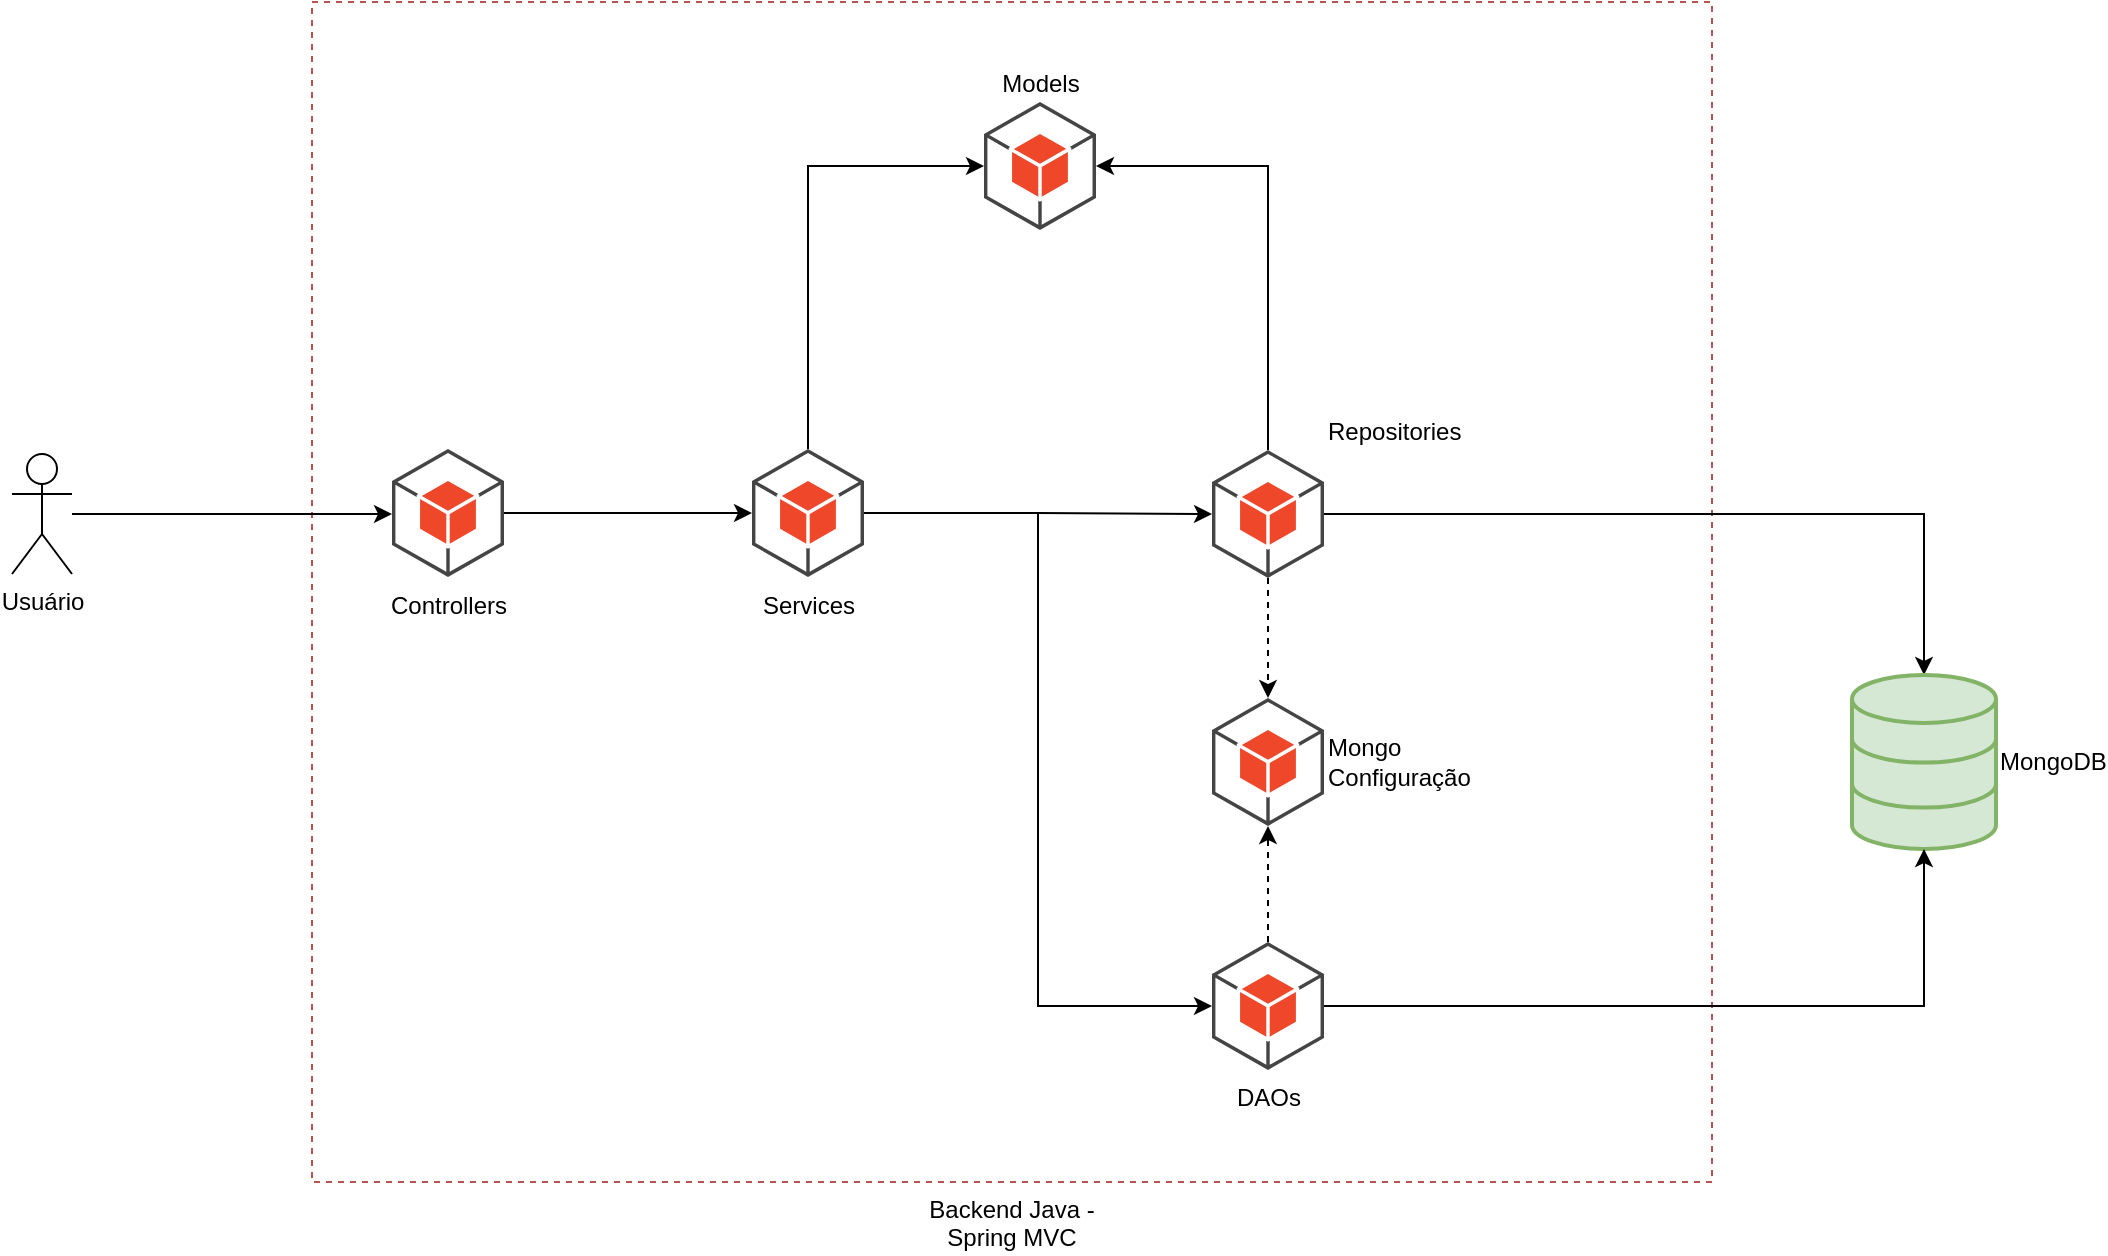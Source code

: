<mxfile version="12.1.7" type="device" pages="1"><diagram id="yz4ZFBFf8xZd88rNljnX" name="Page-1"><mxGraphModel dx="1707" dy="1851" grid="1" gridSize="10" guides="1" tooltips="1" connect="1" arrows="1" fold="1" page="1" pageScale="1" pageWidth="827" pageHeight="1169" math="0" shadow="0"><root><mxCell id="0"/><mxCell id="1" parent="0"/><mxCell id="aONJs0pHH0M0JpPHxZ33-8" value="Backend Java - &lt;br&gt;Spring MVC" style="rounded=0;whiteSpace=wrap;html=1;fillColor=none;dashed=1;imageVerticalAlign=bottom;labelPosition=center;verticalLabelPosition=bottom;align=center;verticalAlign=top;strokeColor=#b85450;" parent="1" vertex="1"><mxGeometry x="200" y="-70" width="700" height="590" as="geometry"/></mxCell><mxCell id="aONJs0pHH0M0JpPHxZ33-9" value="&lt;span style=&quot;text-align: right&quot;&gt;Mongo&amp;nbsp;&lt;/span&gt;&lt;br style=&quot;text-align: right&quot;&gt;&lt;span style=&quot;text-align: right&quot;&gt;Configuração&lt;/span&gt;" style="outlineConnect=0;dashed=0;verticalLabelPosition=middle;verticalAlign=middle;align=left;html=1;shape=mxgraph.aws3.android;fillColor=#EE472A;gradientColor=none;labelPosition=right;" parent="1" vertex="1"><mxGeometry x="650" y="278" width="56" height="64" as="geometry"/></mxCell><mxCell id="Hx1PBRTRQrjSDL0UmzBZ-8" style="edgeStyle=orthogonalEdgeStyle;rounded=0;orthogonalLoop=1;jettySize=auto;html=1;" edge="1" parent="1" source="aONJs0pHH0M0JpPHxZ33-13" target="aONJs0pHH0M0JpPHxZ33-14"><mxGeometry relative="1" as="geometry"/></mxCell><mxCell id="Hx1PBRTRQrjSDL0UmzBZ-16" style="edgeStyle=orthogonalEdgeStyle;rounded=0;orthogonalLoop=1;jettySize=auto;html=1;entryX=0.5;entryY=0;entryDx=0;entryDy=0;entryPerimeter=0;dashed=1;" edge="1" parent="1" source="aONJs0pHH0M0JpPHxZ33-13" target="aONJs0pHH0M0JpPHxZ33-9"><mxGeometry relative="1" as="geometry"/></mxCell><mxCell id="Hx1PBRTRQrjSDL0UmzBZ-19" style="edgeStyle=orthogonalEdgeStyle;rounded=0;orthogonalLoop=1;jettySize=auto;html=1;entryX=1;entryY=0.5;entryDx=0;entryDy=0;entryPerimeter=0;" edge="1" parent="1" source="aONJs0pHH0M0JpPHxZ33-13" target="aONJs0pHH0M0JpPHxZ33-15"><mxGeometry relative="1" as="geometry"><Array as="points"><mxPoint x="678" y="12"/></Array></mxGeometry></mxCell><mxCell id="aONJs0pHH0M0JpPHxZ33-13" value="Repositories" style="outlineConnect=0;dashed=0;verticalLabelPosition=top;verticalAlign=bottom;align=left;html=1;shape=mxgraph.aws3.android;fillColor=#EE472A;gradientColor=none;labelPosition=right;" parent="1" vertex="1"><mxGeometry x="650" y="154" width="56" height="64" as="geometry"/></mxCell><mxCell id="aONJs0pHH0M0JpPHxZ33-14" value="MongoDB&lt;br&gt;" style="html=1;verticalLabelPosition=middle;align=left;labelBackgroundColor=#ffffff;verticalAlign=middle;strokeWidth=2;strokeColor=#82b366;fillColor=#d5e8d4;shadow=0;dashed=0;shape=mxgraph.ios7.icons.data;labelPosition=right;" parent="1" vertex="1"><mxGeometry x="970" y="266.5" width="72" height="87" as="geometry"/></mxCell><mxCell id="aONJs0pHH0M0JpPHxZ33-15" value="&lt;span style=&quot;text-align: left&quot;&gt;Models&lt;/span&gt;" style="outlineConnect=0;dashed=0;verticalLabelPosition=top;verticalAlign=bottom;align=center;html=1;shape=mxgraph.aws3.android;fillColor=#EE472A;gradientColor=none;labelPosition=center;" parent="1" vertex="1"><mxGeometry x="536" y="-20" width="56" height="64" as="geometry"/></mxCell><mxCell id="aONJs0pHH0M0JpPHxZ33-21" style="edgeStyle=orthogonalEdgeStyle;rounded=0;orthogonalLoop=1;jettySize=auto;html=1;" parent="1" source="aONJs0pHH0M0JpPHxZ33-17" target="aONJs0pHH0M0JpPHxZ33-20" edge="1"><mxGeometry relative="1" as="geometry"/></mxCell><mxCell id="aONJs0pHH0M0JpPHxZ33-17" value="Controllers" style="outlineConnect=0;dashed=0;verticalLabelPosition=bottom;verticalAlign=top;align=center;html=1;shape=mxgraph.aws3.android;fillColor=#EE472A;gradientColor=none;" parent="1" vertex="1"><mxGeometry x="240" y="153.5" width="56" height="64" as="geometry"/></mxCell><mxCell id="aONJs0pHH0M0JpPHxZ33-18" style="edgeStyle=orthogonalEdgeStyle;rounded=0;orthogonalLoop=1;jettySize=auto;html=1;" parent="1" source="aONJs0pHH0M0JpPHxZ33-19" target="aONJs0pHH0M0JpPHxZ33-17" edge="1"><mxGeometry relative="1" as="geometry"><Array as="points"><mxPoint x="200" y="186"/><mxPoint x="200" y="186"/></Array></mxGeometry></mxCell><mxCell id="aONJs0pHH0M0JpPHxZ33-19" value="Usuário" style="shape=umlActor;verticalLabelPosition=bottom;labelBackgroundColor=#ffffff;verticalAlign=top;html=1;outlineConnect=0;fillColor=none;" parent="1" vertex="1"><mxGeometry x="50" y="156" width="30" height="60" as="geometry"/></mxCell><mxCell id="aONJs0pHH0M0JpPHxZ33-22" style="edgeStyle=orthogonalEdgeStyle;rounded=0;orthogonalLoop=1;jettySize=auto;html=1;" parent="1" source="aONJs0pHH0M0JpPHxZ33-20" target="aONJs0pHH0M0JpPHxZ33-13" edge="1"><mxGeometry relative="1" as="geometry"/></mxCell><mxCell id="Hx1PBRTRQrjSDL0UmzBZ-4" style="edgeStyle=orthogonalEdgeStyle;rounded=0;orthogonalLoop=1;jettySize=auto;html=1;entryX=0;entryY=0.5;entryDx=0;entryDy=0;entryPerimeter=0;" edge="1" parent="1" source="aONJs0pHH0M0JpPHxZ33-20" target="Hx1PBRTRQrjSDL0UmzBZ-3"><mxGeometry relative="1" as="geometry"/></mxCell><mxCell id="Hx1PBRTRQrjSDL0UmzBZ-18" style="edgeStyle=orthogonalEdgeStyle;rounded=0;orthogonalLoop=1;jettySize=auto;html=1;entryX=0;entryY=0.5;entryDx=0;entryDy=0;entryPerimeter=0;" edge="1" parent="1" source="aONJs0pHH0M0JpPHxZ33-20" target="aONJs0pHH0M0JpPHxZ33-15"><mxGeometry relative="1" as="geometry"><Array as="points"><mxPoint x="448" y="12"/></Array></mxGeometry></mxCell><mxCell id="aONJs0pHH0M0JpPHxZ33-20" value="Services" style="outlineConnect=0;dashed=0;verticalLabelPosition=bottom;verticalAlign=top;align=center;html=1;shape=mxgraph.aws3.android;fillColor=#EE472A;gradientColor=none;" parent="1" vertex="1"><mxGeometry x="420" y="153.5" width="56" height="64" as="geometry"/></mxCell><mxCell id="Hx1PBRTRQrjSDL0UmzBZ-9" style="edgeStyle=orthogonalEdgeStyle;rounded=0;orthogonalLoop=1;jettySize=auto;html=1;" edge="1" parent="1" source="Hx1PBRTRQrjSDL0UmzBZ-3" target="aONJs0pHH0M0JpPHxZ33-14"><mxGeometry relative="1" as="geometry"/></mxCell><mxCell id="Hx1PBRTRQrjSDL0UmzBZ-17" style="edgeStyle=orthogonalEdgeStyle;rounded=0;orthogonalLoop=1;jettySize=auto;html=1;dashed=1;" edge="1" parent="1" source="Hx1PBRTRQrjSDL0UmzBZ-3" target="aONJs0pHH0M0JpPHxZ33-9"><mxGeometry relative="1" as="geometry"/></mxCell><mxCell id="Hx1PBRTRQrjSDL0UmzBZ-3" value="DAOs" style="outlineConnect=0;dashed=0;verticalLabelPosition=bottom;verticalAlign=top;align=center;html=1;shape=mxgraph.aws3.android;fillColor=#EE472A;gradientColor=none;" vertex="1" parent="1"><mxGeometry x="650" y="400" width="56" height="64" as="geometry"/></mxCell></root></mxGraphModel></diagram></mxfile>